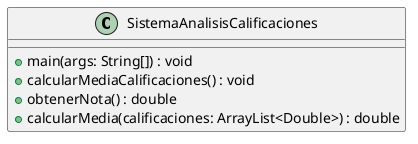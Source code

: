 @startuml

class SistemaAnalisisCalificaciones {
    +main(args: String[]) : void
    +calcularMediaCalificaciones() : void
    +obtenerNota() : double
    +calcularMedia(calificaciones: ArrayList<Double>) : double
}

@enduml
